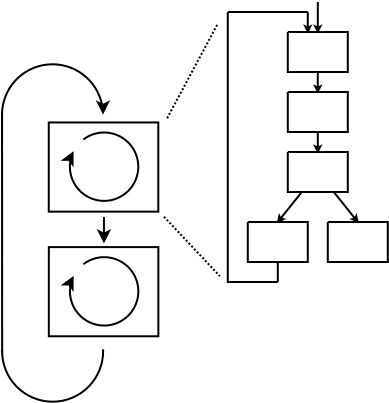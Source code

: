 <?xml version="1.0" encoding="UTF-8"?>
<dia:diagram xmlns:dia="http://www.lysator.liu.se/~alla/dia/">
  <dia:layer name="Background" visible="true" connectable="true" active="true">
    <dia:group>
      <dia:attribute name="meta">
        <dia:composite type="dict"/>
      </dia:attribute>
      <dia:attribute name="matrix"/>
      <dia:object type="Standard - Arc" version="0" id="O0">
        <dia:attribute name="obj_pos">
          <dia:point val="22.077,12.042"/>
        </dia:attribute>
        <dia:attribute name="obj_bb">
          <dia:rectangle val="21.426,11.058;25.36,14.577"/>
        </dia:attribute>
        <dia:attribute name="conn_endpoints">
          <dia:point val="22.077,12.042"/>
          <dia:point val="22.563,11.459"/>
        </dia:attribute>
        <dia:attribute name="curve_distance">
          <dia:real val="3.377"/>
        </dia:attribute>
        <dia:attribute name="start_arrow">
          <dia:enum val="22"/>
        </dia:attribute>
        <dia:attribute name="start_arrow_length">
          <dia:real val="0.5"/>
        </dia:attribute>
        <dia:attribute name="start_arrow_width">
          <dia:real val="0.5"/>
        </dia:attribute>
      </dia:object>
      <dia:object type="Standard - Box" version="0" id="O1">
        <dia:attribute name="obj_pos">
          <dia:point val="20.834,10.605"/>
        </dia:attribute>
        <dia:attribute name="obj_bb">
          <dia:rectangle val="20.784,10.555;26.361,15.115"/>
        </dia:attribute>
        <dia:attribute name="elem_corner">
          <dia:point val="20.834,10.605"/>
        </dia:attribute>
        <dia:attribute name="elem_width">
          <dia:real val="5.477"/>
        </dia:attribute>
        <dia:attribute name="elem_height">
          <dia:real val="4.459"/>
        </dia:attribute>
        <dia:attribute name="inner_color">
          <dia:color val="#ffffff00"/>
        </dia:attribute>
        <dia:attribute name="show_background">
          <dia:boolean val="true"/>
        </dia:attribute>
      </dia:object>
    </dia:group>
    <dia:group>
      <dia:attribute name="meta">
        <dia:composite type="dict"/>
      </dia:attribute>
      <dia:attribute name="matrix"/>
      <dia:object type="Standard - Arc" version="0" id="O2">
        <dia:attribute name="obj_pos">
          <dia:point val="22.074,5.809"/>
        </dia:attribute>
        <dia:attribute name="obj_bb">
          <dia:rectangle val="21.423,4.825;25.358,8.345"/>
        </dia:attribute>
        <dia:attribute name="conn_endpoints">
          <dia:point val="22.074,5.809"/>
          <dia:point val="22.56,5.226"/>
        </dia:attribute>
        <dia:attribute name="curve_distance">
          <dia:real val="3.377"/>
        </dia:attribute>
        <dia:attribute name="start_arrow">
          <dia:enum val="22"/>
        </dia:attribute>
        <dia:attribute name="start_arrow_length">
          <dia:real val="0.5"/>
        </dia:attribute>
        <dia:attribute name="start_arrow_width">
          <dia:real val="0.5"/>
        </dia:attribute>
      </dia:object>
      <dia:object type="Standard - Box" version="0" id="O3">
        <dia:attribute name="obj_pos">
          <dia:point val="20.831,4.373"/>
        </dia:attribute>
        <dia:attribute name="obj_bb">
          <dia:rectangle val="20.78,4.323;26.358,8.882"/>
        </dia:attribute>
        <dia:attribute name="elem_corner">
          <dia:point val="20.831,4.373"/>
        </dia:attribute>
        <dia:attribute name="elem_width">
          <dia:real val="5.477"/>
        </dia:attribute>
        <dia:attribute name="elem_height">
          <dia:real val="4.459"/>
        </dia:attribute>
        <dia:attribute name="inner_color">
          <dia:color val="#ffffff00"/>
        </dia:attribute>
        <dia:attribute name="show_background">
          <dia:boolean val="true"/>
        </dia:attribute>
      </dia:object>
    </dia:group>
    <dia:object type="Standard - Arc" version="0" id="O4">
      <dia:attribute name="obj_pos">
        <dia:point val="23.55,15.752"/>
      </dia:attribute>
      <dia:attribute name="obj_bb">
        <dia:rectangle val="18.448,15.702;23.6,18.385"/>
      </dia:attribute>
      <dia:attribute name="conn_endpoints">
        <dia:point val="23.55,15.752"/>
        <dia:point val="18.499,15.757"/>
      </dia:attribute>
      <dia:attribute name="curve_distance">
        <dia:real val="-2.581"/>
      </dia:attribute>
      <dia:attribute name="line_caps">
        <dia:enum val="1"/>
      </dia:attribute>
    </dia:object>
    <dia:object type="Standard - Line" version="0" id="O5">
      <dia:attribute name="obj_pos">
        <dia:point val="18.5,15.881"/>
      </dia:attribute>
      <dia:attribute name="obj_bb">
        <dia:rectangle val="18.445,3.866;18.55,15.931"/>
      </dia:attribute>
      <dia:attribute name="conn_endpoints">
        <dia:point val="18.5,15.881"/>
        <dia:point val="18.495,3.916"/>
      </dia:attribute>
      <dia:attribute name="numcp">
        <dia:int val="1"/>
      </dia:attribute>
    </dia:object>
    <dia:object type="Standard - Arc" version="0" id="O6">
      <dia:attribute name="obj_pos">
        <dia:point val="23.544,3.981"/>
      </dia:attribute>
      <dia:attribute name="obj_bb">
        <dia:rectangle val="18.443,1.415;23.903,4.036"/>
      </dia:attribute>
      <dia:attribute name="conn_endpoints">
        <dia:point val="23.544,3.981"/>
        <dia:point val="18.493,3.986"/>
      </dia:attribute>
      <dia:attribute name="curve_distance">
        <dia:real val="2.519"/>
      </dia:attribute>
      <dia:attribute name="start_arrow">
        <dia:enum val="22"/>
      </dia:attribute>
      <dia:attribute name="start_arrow_length">
        <dia:real val="0.5"/>
      </dia:attribute>
      <dia:attribute name="start_arrow_width">
        <dia:real val="0.5"/>
      </dia:attribute>
    </dia:object>
    <dia:object type="Standard - Line" version="0" id="O7">
      <dia:attribute name="obj_pos">
        <dia:point val="23.59,9.101"/>
      </dia:attribute>
      <dia:attribute name="obj_bb">
        <dia:rectangle val="23.228,9.051;23.951,10.474"/>
      </dia:attribute>
      <dia:attribute name="conn_endpoints">
        <dia:point val="23.59,9.101"/>
        <dia:point val="23.59,10.424"/>
      </dia:attribute>
      <dia:attribute name="numcp">
        <dia:int val="1"/>
      </dia:attribute>
      <dia:attribute name="end_arrow">
        <dia:enum val="22"/>
      </dia:attribute>
      <dia:attribute name="end_arrow_length">
        <dia:real val="0.5"/>
      </dia:attribute>
      <dia:attribute name="end_arrow_width">
        <dia:real val="0.5"/>
      </dia:attribute>
    </dia:object>
    <dia:object type="Standard - Line" version="0" id="O8">
      <dia:attribute name="obj_pos">
        <dia:point val="18.495,4.378"/>
      </dia:attribute>
      <dia:attribute name="obj_bb">
        <dia:rectangle val="18.445,3.794;18.546,4.428"/>
      </dia:attribute>
      <dia:attribute name="conn_endpoints">
        <dia:point val="18.495,4.378"/>
        <dia:point val="18.496,3.844"/>
      </dia:attribute>
      <dia:attribute name="numcp">
        <dia:int val="1"/>
      </dia:attribute>
    </dia:object>
    <dia:group>
      <dia:attribute name="meta">
        <dia:composite type="dict"/>
      </dia:attribute>
      <dia:attribute name="matrix"/>
      <dia:object type="Standard - Path" version="0" id="O9">
        <dia:attribute name="obj_pos">
          <dia:point val="32.783,-0.15"/>
        </dia:attribute>
        <dia:attribute name="obj_bb">
          <dia:rectangle val="32.733,-0.2;35.833,1.9"/>
        </dia:attribute>
        <dia:attribute name="meta">
          <dia:composite type="dict"/>
        </dia:attribute>
        <dia:attribute name="bez_points">
          <dia:bezpoint type="moveto" p1="32.783,-0.15"/>
          <dia:bezpoint type="lineto" p1="35.783,-0.15"/>
          <dia:bezpoint type="lineto" p1="35.783,1.85"/>
          <dia:bezpoint type="lineto" p1="32.783,1.85"/>
          <dia:bezpoint type="lineto" p1="32.783,-0.15"/>
        </dia:attribute>
        <dia:attribute name="stroke_or_fill">
          <dia:enum val="1"/>
        </dia:attribute>
        <dia:attribute name="line_width">
          <dia:real val="0.1"/>
        </dia:attribute>
        <dia:attribute name="line_colour">
          <dia:color val="#000000ff"/>
        </dia:attribute>
        <dia:attribute name="line_style">
          <dia:enum val="0"/>
          <dia:real val="1"/>
        </dia:attribute>
        <dia:attribute name="line_join">
          <dia:enum val="0"/>
        </dia:attribute>
        <dia:attribute name="line_caps">
          <dia:enum val="0"/>
        </dia:attribute>
        <dia:attribute name="fill_colour">
          <dia:color val="#ffffffff"/>
        </dia:attribute>
        <dia:attribute name="show_control_lines">
          <dia:boolean val="false"/>
        </dia:attribute>
        <dia:attribute name="pattern"/>
      </dia:object>
      <dia:object type="Standard - Path" version="0" id="O10">
        <dia:attribute name="obj_pos">
          <dia:point val="32.783,2.85"/>
        </dia:attribute>
        <dia:attribute name="obj_bb">
          <dia:rectangle val="32.733,2.8;35.833,4.9"/>
        </dia:attribute>
        <dia:attribute name="meta">
          <dia:composite type="dict"/>
        </dia:attribute>
        <dia:attribute name="bez_points">
          <dia:bezpoint type="moveto" p1="32.783,2.85"/>
          <dia:bezpoint type="lineto" p1="35.783,2.85"/>
          <dia:bezpoint type="lineto" p1="35.783,4.85"/>
          <dia:bezpoint type="lineto" p1="32.783,4.85"/>
          <dia:bezpoint type="lineto" p1="32.783,2.85"/>
        </dia:attribute>
        <dia:attribute name="stroke_or_fill">
          <dia:enum val="1"/>
        </dia:attribute>
        <dia:attribute name="line_width">
          <dia:real val="0.1"/>
        </dia:attribute>
        <dia:attribute name="line_colour">
          <dia:color val="#000000ff"/>
        </dia:attribute>
        <dia:attribute name="line_style">
          <dia:enum val="0"/>
          <dia:real val="1"/>
        </dia:attribute>
        <dia:attribute name="line_join">
          <dia:enum val="0"/>
        </dia:attribute>
        <dia:attribute name="line_caps">
          <dia:enum val="0"/>
        </dia:attribute>
        <dia:attribute name="fill_colour">
          <dia:color val="#ffffffff"/>
        </dia:attribute>
        <dia:attribute name="show_control_lines">
          <dia:boolean val="false"/>
        </dia:attribute>
        <dia:attribute name="pattern"/>
      </dia:object>
      <dia:object type="Standard - Path" version="0" id="O11">
        <dia:attribute name="obj_pos">
          <dia:point val="32.783,5.85"/>
        </dia:attribute>
        <dia:attribute name="obj_bb">
          <dia:rectangle val="32.733,5.8;35.833,7.9"/>
        </dia:attribute>
        <dia:attribute name="meta">
          <dia:composite type="dict"/>
        </dia:attribute>
        <dia:attribute name="bez_points">
          <dia:bezpoint type="moveto" p1="32.783,5.85"/>
          <dia:bezpoint type="lineto" p1="35.783,5.85"/>
          <dia:bezpoint type="lineto" p1="35.783,7.85"/>
          <dia:bezpoint type="lineto" p1="32.783,7.85"/>
          <dia:bezpoint type="lineto" p1="32.783,5.85"/>
        </dia:attribute>
        <dia:attribute name="stroke_or_fill">
          <dia:enum val="1"/>
        </dia:attribute>
        <dia:attribute name="line_width">
          <dia:real val="0.1"/>
        </dia:attribute>
        <dia:attribute name="line_colour">
          <dia:color val="#000000ff"/>
        </dia:attribute>
        <dia:attribute name="line_style">
          <dia:enum val="0"/>
          <dia:real val="1"/>
        </dia:attribute>
        <dia:attribute name="line_join">
          <dia:enum val="0"/>
        </dia:attribute>
        <dia:attribute name="line_caps">
          <dia:enum val="0"/>
        </dia:attribute>
        <dia:attribute name="fill_colour">
          <dia:color val="#ffffffff"/>
        </dia:attribute>
        <dia:attribute name="show_control_lines">
          <dia:boolean val="false"/>
        </dia:attribute>
        <dia:attribute name="pattern"/>
      </dia:object>
      <dia:object type="Standard - Path" version="0" id="O12">
        <dia:attribute name="obj_pos">
          <dia:point val="30.783,9.35"/>
        </dia:attribute>
        <dia:attribute name="obj_bb">
          <dia:rectangle val="30.733,9.3;33.833,11.4"/>
        </dia:attribute>
        <dia:attribute name="meta">
          <dia:composite type="dict"/>
        </dia:attribute>
        <dia:attribute name="bez_points">
          <dia:bezpoint type="moveto" p1="30.783,9.35"/>
          <dia:bezpoint type="lineto" p1="33.783,9.35"/>
          <dia:bezpoint type="lineto" p1="33.783,11.35"/>
          <dia:bezpoint type="lineto" p1="30.783,11.35"/>
          <dia:bezpoint type="lineto" p1="30.783,9.35"/>
        </dia:attribute>
        <dia:attribute name="stroke_or_fill">
          <dia:enum val="1"/>
        </dia:attribute>
        <dia:attribute name="line_width">
          <dia:real val="0.1"/>
        </dia:attribute>
        <dia:attribute name="line_colour">
          <dia:color val="#000000ff"/>
        </dia:attribute>
        <dia:attribute name="line_style">
          <dia:enum val="0"/>
          <dia:real val="1"/>
        </dia:attribute>
        <dia:attribute name="line_join">
          <dia:enum val="0"/>
        </dia:attribute>
        <dia:attribute name="line_caps">
          <dia:enum val="0"/>
        </dia:attribute>
        <dia:attribute name="fill_colour">
          <dia:color val="#ffffffff"/>
        </dia:attribute>
        <dia:attribute name="show_control_lines">
          <dia:boolean val="false"/>
        </dia:attribute>
        <dia:attribute name="pattern"/>
      </dia:object>
      <dia:object type="Standard - Path" version="0" id="O13">
        <dia:attribute name="obj_pos">
          <dia:point val="34.783,9.35"/>
        </dia:attribute>
        <dia:attribute name="obj_bb">
          <dia:rectangle val="33.733,-1.2;37.833,11.4"/>
        </dia:attribute>
        <dia:attribute name="meta">
          <dia:composite type="dict"/>
        </dia:attribute>
        <dia:attribute name="bez_points">
          <dia:bezpoint type="moveto" p1="34.783,9.35"/>
          <dia:bezpoint type="lineto" p1="37.783,9.35"/>
          <dia:bezpoint type="lineto" p1="37.783,11.35"/>
          <dia:bezpoint type="lineto" p1="34.783,11.35"/>
          <dia:bezpoint type="lineto" p1="34.783,9.35"/>
          <dia:bezpoint type="moveto" p1="33.783,-1.15"/>
          <dia:bezpoint type="lineto" p1="33.783,-0.366"/>
        </dia:attribute>
        <dia:attribute name="stroke_or_fill">
          <dia:enum val="1"/>
        </dia:attribute>
        <dia:attribute name="line_width">
          <dia:real val="0.1"/>
        </dia:attribute>
        <dia:attribute name="line_colour">
          <dia:color val="#000000ff"/>
        </dia:attribute>
        <dia:attribute name="line_style">
          <dia:enum val="0"/>
          <dia:real val="1"/>
        </dia:attribute>
        <dia:attribute name="line_join">
          <dia:enum val="0"/>
        </dia:attribute>
        <dia:attribute name="line_caps">
          <dia:enum val="0"/>
        </dia:attribute>
        <dia:attribute name="fill_colour">
          <dia:color val="#ffffffff"/>
        </dia:attribute>
        <dia:attribute name="show_control_lines">
          <dia:boolean val="false"/>
        </dia:attribute>
        <dia:attribute name="pattern"/>
      </dia:object>
      <dia:object type="Standard - Path" version="0" id="O14">
        <dia:attribute name="obj_pos">
          <dia:point val="33.783,-0.178"/>
        </dia:attribute>
        <dia:attribute name="obj_bb">
          <dia:rectangle val="33.546,-0.54;34.333,2.684"/>
        </dia:attribute>
        <dia:attribute name="meta">
          <dia:composite type="dict"/>
        </dia:attribute>
        <dia:attribute name="bez_points">
          <dia:bezpoint type="moveto" p1="33.783,-0.178"/>
          <dia:bezpoint type="lineto" p1="33.658,-0.428"/>
          <dia:bezpoint type="lineto" p1="33.783,-0.366"/>
          <dia:bezpoint type="lineto" p1="33.908,-0.428"/>
          <dia:bezpoint type="lineto" p1="33.783,-0.178"/>
          <dia:bezpoint type="moveto" p1="34.283,1.85"/>
          <dia:bezpoint type="lineto" p1="34.283,2.634"/>
        </dia:attribute>
        <dia:attribute name="stroke_or_fill">
          <dia:enum val="1"/>
        </dia:attribute>
        <dia:attribute name="line_width">
          <dia:real val="0.1"/>
        </dia:attribute>
        <dia:attribute name="line_colour">
          <dia:color val="#000000ff"/>
        </dia:attribute>
        <dia:attribute name="line_style">
          <dia:enum val="0"/>
          <dia:real val="1"/>
        </dia:attribute>
        <dia:attribute name="line_join">
          <dia:enum val="0"/>
        </dia:attribute>
        <dia:attribute name="line_caps">
          <dia:enum val="0"/>
        </dia:attribute>
        <dia:attribute name="fill_colour">
          <dia:color val="#ffffffff"/>
        </dia:attribute>
        <dia:attribute name="show_control_lines">
          <dia:boolean val="false"/>
        </dia:attribute>
        <dia:attribute name="pattern"/>
      </dia:object>
      <dia:object type="Standard - Path" version="0" id="O15">
        <dia:attribute name="obj_pos">
          <dia:point val="34.283,2.822"/>
        </dia:attribute>
        <dia:attribute name="obj_bb">
          <dia:rectangle val="34.046,2.46;34.52,5.684"/>
        </dia:attribute>
        <dia:attribute name="meta">
          <dia:composite type="dict"/>
        </dia:attribute>
        <dia:attribute name="bez_points">
          <dia:bezpoint type="moveto" p1="34.283,2.822"/>
          <dia:bezpoint type="lineto" p1="34.158,2.572"/>
          <dia:bezpoint type="lineto" p1="34.283,2.634"/>
          <dia:bezpoint type="lineto" p1="34.408,2.572"/>
          <dia:bezpoint type="lineto" p1="34.283,2.822"/>
          <dia:bezpoint type="moveto" p1="34.283,4.85"/>
          <dia:bezpoint type="lineto" p1="34.283,5.634"/>
        </dia:attribute>
        <dia:attribute name="stroke_or_fill">
          <dia:enum val="1"/>
        </dia:attribute>
        <dia:attribute name="line_width">
          <dia:real val="0.1"/>
        </dia:attribute>
        <dia:attribute name="line_colour">
          <dia:color val="#000000ff"/>
        </dia:attribute>
        <dia:attribute name="line_style">
          <dia:enum val="0"/>
          <dia:real val="1"/>
        </dia:attribute>
        <dia:attribute name="line_join">
          <dia:enum val="0"/>
        </dia:attribute>
        <dia:attribute name="line_caps">
          <dia:enum val="0"/>
        </dia:attribute>
        <dia:attribute name="fill_colour">
          <dia:color val="#ffffffff"/>
        </dia:attribute>
        <dia:attribute name="show_control_lines">
          <dia:boolean val="false"/>
        </dia:attribute>
        <dia:attribute name="pattern"/>
      </dia:object>
      <dia:object type="Standard - Path" version="0" id="O16">
        <dia:attribute name="obj_pos">
          <dia:point val="34.283,5.822"/>
        </dia:attribute>
        <dia:attribute name="obj_bb">
          <dia:rectangle val="32.347,5.46;34.52,9.252"/>
        </dia:attribute>
        <dia:attribute name="meta">
          <dia:composite type="dict"/>
        </dia:attribute>
        <dia:attribute name="bez_points">
          <dia:bezpoint type="moveto" p1="34.283,5.822"/>
          <dia:bezpoint type="lineto" p1="34.158,5.572"/>
          <dia:bezpoint type="lineto" p1="34.283,5.634"/>
          <dia:bezpoint type="lineto" p1="34.408,5.572"/>
          <dia:bezpoint type="lineto" p1="34.283,5.822"/>
          <dia:bezpoint type="moveto" p1="33.473,7.862"/>
          <dia:bezpoint type="lineto" p1="32.417,9.181"/>
        </dia:attribute>
        <dia:attribute name="stroke_or_fill">
          <dia:enum val="1"/>
        </dia:attribute>
        <dia:attribute name="line_width">
          <dia:real val="0.1"/>
        </dia:attribute>
        <dia:attribute name="line_colour">
          <dia:color val="#000000ff"/>
        </dia:attribute>
        <dia:attribute name="line_style">
          <dia:enum val="0"/>
          <dia:real val="1"/>
        </dia:attribute>
        <dia:attribute name="line_join">
          <dia:enum val="0"/>
        </dia:attribute>
        <dia:attribute name="line_caps">
          <dia:enum val="0"/>
        </dia:attribute>
        <dia:attribute name="fill_colour">
          <dia:color val="#ffffffff"/>
        </dia:attribute>
        <dia:attribute name="show_control_lines">
          <dia:boolean val="false"/>
        </dia:attribute>
        <dia:attribute name="pattern"/>
      </dia:object>
      <dia:object type="Standard - Path" version="0" id="O17">
        <dia:attribute name="obj_pos">
          <dia:point val="32.3,9.328"/>
        </dia:attribute>
        <dia:attribute name="obj_bb">
          <dia:rectangle val="32.234,7.792;36.218,9.394"/>
        </dia:attribute>
        <dia:attribute name="meta">
          <dia:composite type="dict"/>
        </dia:attribute>
        <dia:attribute name="bez_points">
          <dia:bezpoint type="moveto" p1="32.3,9.328"/>
          <dia:bezpoint type="lineto" p1="32.359,9.055"/>
          <dia:bezpoint type="lineto" p1="32.417,9.181"/>
          <dia:bezpoint type="lineto" p1="32.554,9.211"/>
          <dia:bezpoint type="lineto" p1="32.3,9.328"/>
          <dia:bezpoint type="moveto" p1="35.093,7.862"/>
          <dia:bezpoint type="lineto" p1="36.148,9.181"/>
        </dia:attribute>
        <dia:attribute name="stroke_or_fill">
          <dia:enum val="1"/>
        </dia:attribute>
        <dia:attribute name="line_width">
          <dia:real val="0.1"/>
        </dia:attribute>
        <dia:attribute name="line_colour">
          <dia:color val="#000000ff"/>
        </dia:attribute>
        <dia:attribute name="line_style">
          <dia:enum val="0"/>
          <dia:real val="1"/>
        </dia:attribute>
        <dia:attribute name="line_join">
          <dia:enum val="0"/>
        </dia:attribute>
        <dia:attribute name="line_caps">
          <dia:enum val="0"/>
        </dia:attribute>
        <dia:attribute name="fill_colour">
          <dia:color val="#ffffffff"/>
        </dia:attribute>
        <dia:attribute name="show_control_lines">
          <dia:boolean val="false"/>
        </dia:attribute>
        <dia:attribute name="pattern"/>
      </dia:object>
      <dia:object type="Standard - Path" version="0" id="O18">
        <dia:attribute name="obj_pos">
          <dia:point val="36.265,9.328"/>
        </dia:attribute>
        <dia:attribute name="obj_bb">
          <dia:rectangle val="29.733,-1.7;36.332,12.4"/>
        </dia:attribute>
        <dia:attribute name="meta">
          <dia:composite type="dict"/>
        </dia:attribute>
        <dia:attribute name="bez_points">
          <dia:bezpoint type="moveto" p1="36.265,9.328"/>
          <dia:bezpoint type="lineto" p1="36.012,9.211"/>
          <dia:bezpoint type="lineto" p1="36.148,9.181"/>
          <dia:bezpoint type="lineto" p1="36.207,9.055"/>
          <dia:bezpoint type="lineto" p1="36.265,9.328"/>
          <dia:bezpoint type="moveto" p1="32.283,11.35"/>
          <dia:bezpoint type="lineto" p1="32.283,12.35"/>
          <dia:bezpoint type="moveto" p1="29.783,-1.15"/>
          <dia:bezpoint type="lineto" p1="29.783,12.35"/>
          <dia:bezpoint type="lineto" p1="32.283,12.35"/>
          <dia:bezpoint type="moveto" p1="29.783,-1.15"/>
          <dia:bezpoint type="lineto" p1="33.783,-1.15"/>
          <dia:bezpoint type="moveto" p1="34.283,-1.65"/>
          <dia:bezpoint type="lineto" p1="34.283,-0.366"/>
        </dia:attribute>
        <dia:attribute name="stroke_or_fill">
          <dia:enum val="1"/>
        </dia:attribute>
        <dia:attribute name="line_width">
          <dia:real val="0.1"/>
        </dia:attribute>
        <dia:attribute name="line_colour">
          <dia:color val="#000000ff"/>
        </dia:attribute>
        <dia:attribute name="line_style">
          <dia:enum val="0"/>
          <dia:real val="1"/>
        </dia:attribute>
        <dia:attribute name="line_join">
          <dia:enum val="0"/>
        </dia:attribute>
        <dia:attribute name="line_caps">
          <dia:enum val="0"/>
        </dia:attribute>
        <dia:attribute name="fill_colour">
          <dia:color val="#ffffffff"/>
        </dia:attribute>
        <dia:attribute name="show_control_lines">
          <dia:boolean val="false"/>
        </dia:attribute>
        <dia:attribute name="pattern"/>
      </dia:object>
      <dia:object type="Standard - Path" version="0" id="O19">
        <dia:attribute name="obj_pos">
          <dia:point val="34.283,-0.178"/>
        </dia:attribute>
        <dia:attribute name="obj_bb">
          <dia:rectangle val="34.046,-0.54;34.52,-0.111"/>
        </dia:attribute>
        <dia:attribute name="meta">
          <dia:composite type="dict"/>
        </dia:attribute>
        <dia:attribute name="bez_points">
          <dia:bezpoint type="moveto" p1="34.283,-0.178"/>
          <dia:bezpoint type="lineto" p1="34.158,-0.428"/>
          <dia:bezpoint type="lineto" p1="34.283,-0.366"/>
          <dia:bezpoint type="lineto" p1="34.408,-0.428"/>
          <dia:bezpoint type="lineto" p1="34.283,-0.178"/>
        </dia:attribute>
        <dia:attribute name="stroke_or_fill">
          <dia:enum val="1"/>
        </dia:attribute>
        <dia:attribute name="line_width">
          <dia:real val="0.1"/>
        </dia:attribute>
        <dia:attribute name="line_colour">
          <dia:color val="#000000ff"/>
        </dia:attribute>
        <dia:attribute name="line_style">
          <dia:enum val="0"/>
          <dia:real val="1"/>
        </dia:attribute>
        <dia:attribute name="line_join">
          <dia:enum val="0"/>
        </dia:attribute>
        <dia:attribute name="line_caps">
          <dia:enum val="0"/>
        </dia:attribute>
        <dia:attribute name="fill_colour">
          <dia:color val="#ffffffff"/>
        </dia:attribute>
        <dia:attribute name="show_control_lines">
          <dia:boolean val="false"/>
        </dia:attribute>
        <dia:attribute name="pattern"/>
      </dia:object>
    </dia:group>
    <dia:object type="Standard - Line" version="0" id="O20">
      <dia:attribute name="obj_pos">
        <dia:point val="26.593,9.087"/>
      </dia:attribute>
      <dia:attribute name="obj_bb">
        <dia:rectangle val="26.522,9.016;29.457,12.127"/>
      </dia:attribute>
      <dia:attribute name="conn_endpoints">
        <dia:point val="26.593,9.087"/>
        <dia:point val="29.386,12.057"/>
      </dia:attribute>
      <dia:attribute name="numcp">
        <dia:int val="1"/>
      </dia:attribute>
      <dia:attribute name="line_style">
        <dia:enum val="4"/>
      </dia:attribute>
    </dia:object>
    <dia:object type="Standard - Line" version="0" id="O21">
      <dia:attribute name="obj_pos">
        <dia:point val="26.749,4.165"/>
      </dia:attribute>
      <dia:attribute name="obj_bb">
        <dia:rectangle val="26.681,-0.633;29.348,4.233"/>
      </dia:attribute>
      <dia:attribute name="conn_endpoints">
        <dia:point val="26.749,4.165"/>
        <dia:point val="29.28,-0.565"/>
      </dia:attribute>
      <dia:attribute name="numcp">
        <dia:int val="1"/>
      </dia:attribute>
      <dia:attribute name="line_style">
        <dia:enum val="4"/>
      </dia:attribute>
    </dia:object>
  </dia:layer>
</dia:diagram>
